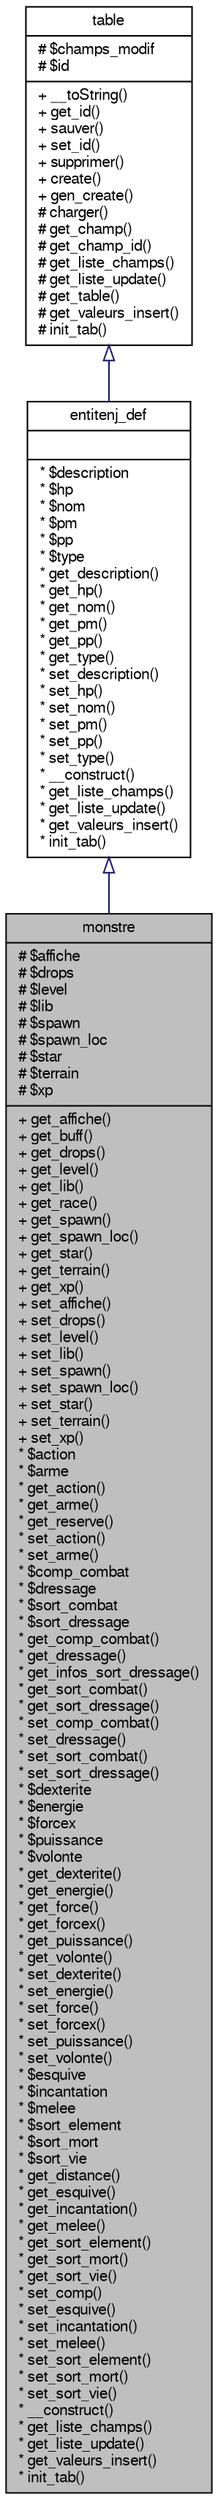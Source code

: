 digraph G
{
  bgcolor="transparent";
  edge [fontname="FreeSans",fontsize="10",labelfontname="FreeSans",labelfontsize="10"];
  node [fontname="FreeSans",fontsize="10",shape=record];
  Node1 [label="{monstre\n|# $affiche\l# $drops\l# $level\l# $lib\l# $spawn\l# $spawn_loc\l# $star\l# $terrain\l# $xp\l|+ get_affiche()\l+ get_buff()\l+ get_drops()\l+ get_level()\l+ get_lib()\l+ get_race()\l+ get_spawn()\l+ get_spawn_loc()\l+ get_star()\l+ get_terrain()\l+ get_xp()\l+ set_affiche()\l+ set_drops()\l+ set_level()\l+ set_lib()\l+ set_spawn()\l+ set_spawn_loc()\l+ set_star()\l+ set_terrain()\l+ set_xp()\l* $action\l* $arme\l* get_action()\l* get_arme()\l* get_reserve()\l* set_action()\l* set_arme()\l* $comp_combat\l* $dressage\l* $sort_combat\l* $sort_dressage\l* get_comp_combat()\l* get_dressage()\l* get_infos_sort_dressage()\l* get_sort_combat()\l* get_sort_dressage()\l* set_comp_combat()\l* set_dressage()\l* set_sort_combat()\l* set_sort_dressage()\l* $dexterite\l* $energie\l* $forcex\l* $puissance\l* $volonte\l* get_dexterite()\l* get_energie()\l* get_force()\l* get_forcex()\l* get_puissance()\l* get_volonte()\l* set_dexterite()\l* set_energie()\l* set_force()\l* set_forcex()\l* set_puissance()\l* set_volonte()\l* $esquive\l* $incantation\l* $melee\l* $sort_element\l* $sort_mort\l* $sort_vie\l* get_distance()\l* get_esquive()\l* get_incantation()\l* get_melee()\l* get_sort_element()\l* get_sort_mort()\l* get_sort_vie()\l* set_comp()\l* set_esquive()\l* set_incantation()\l* set_melee()\l* set_sort_element()\l* set_sort_mort()\l* set_sort_vie()\l* __construct()\l* get_liste_champs()\l* get_liste_update()\l* get_valeurs_insert()\l* init_tab()\l}",height=0.2,width=0.4,color="black", fillcolor="grey75", style="filled" fontcolor="black"];
  Node2 -> Node1 [dir=back,color="midnightblue",fontsize="10",style="solid",arrowtail="empty",fontname="FreeSans"];
  Node2 [label="{entitenj_def\n||* $description\l* $hp\l* $nom\l* $pm\l* $pp\l* $type\l* get_description()\l* get_hp()\l* get_nom()\l* get_pm()\l* get_pp()\l* get_type()\l* set_description()\l* set_hp()\l* set_nom()\l* set_pm()\l* set_pp()\l* set_type()\l* __construct()\l* get_liste_champs()\l* get_liste_update()\l* get_valeurs_insert()\l* init_tab()\l}",height=0.2,width=0.4,color="black",URL="$classentitenj__def.html",tooltip="Classe abstraite entitenj_def Cette classe de base pour les définitions des entités..."];
  Node3 -> Node2 [dir=back,color="midnightblue",fontsize="10",style="solid",arrowtail="empty",fontname="FreeSans"];
  Node3 [label="{table\n|# $champs_modif\l# $id\l|+ __toString()\l+ get_id()\l+ sauver()\l+ set_id()\l+ supprimer()\l+ create()\l+ gen_create()\l# charger()\l# get_champ()\l# get_champ_id()\l# get_liste_champs()\l# get_liste_update()\l# get_table()\l# get_valeurs_insert()\l# init_tab()\l}",height=0.2,width=0.4,color="black",URL="$classtable.html",tooltip="Classe de base pour les objets représentant un élément d&#39;une table dans la..."];
}
